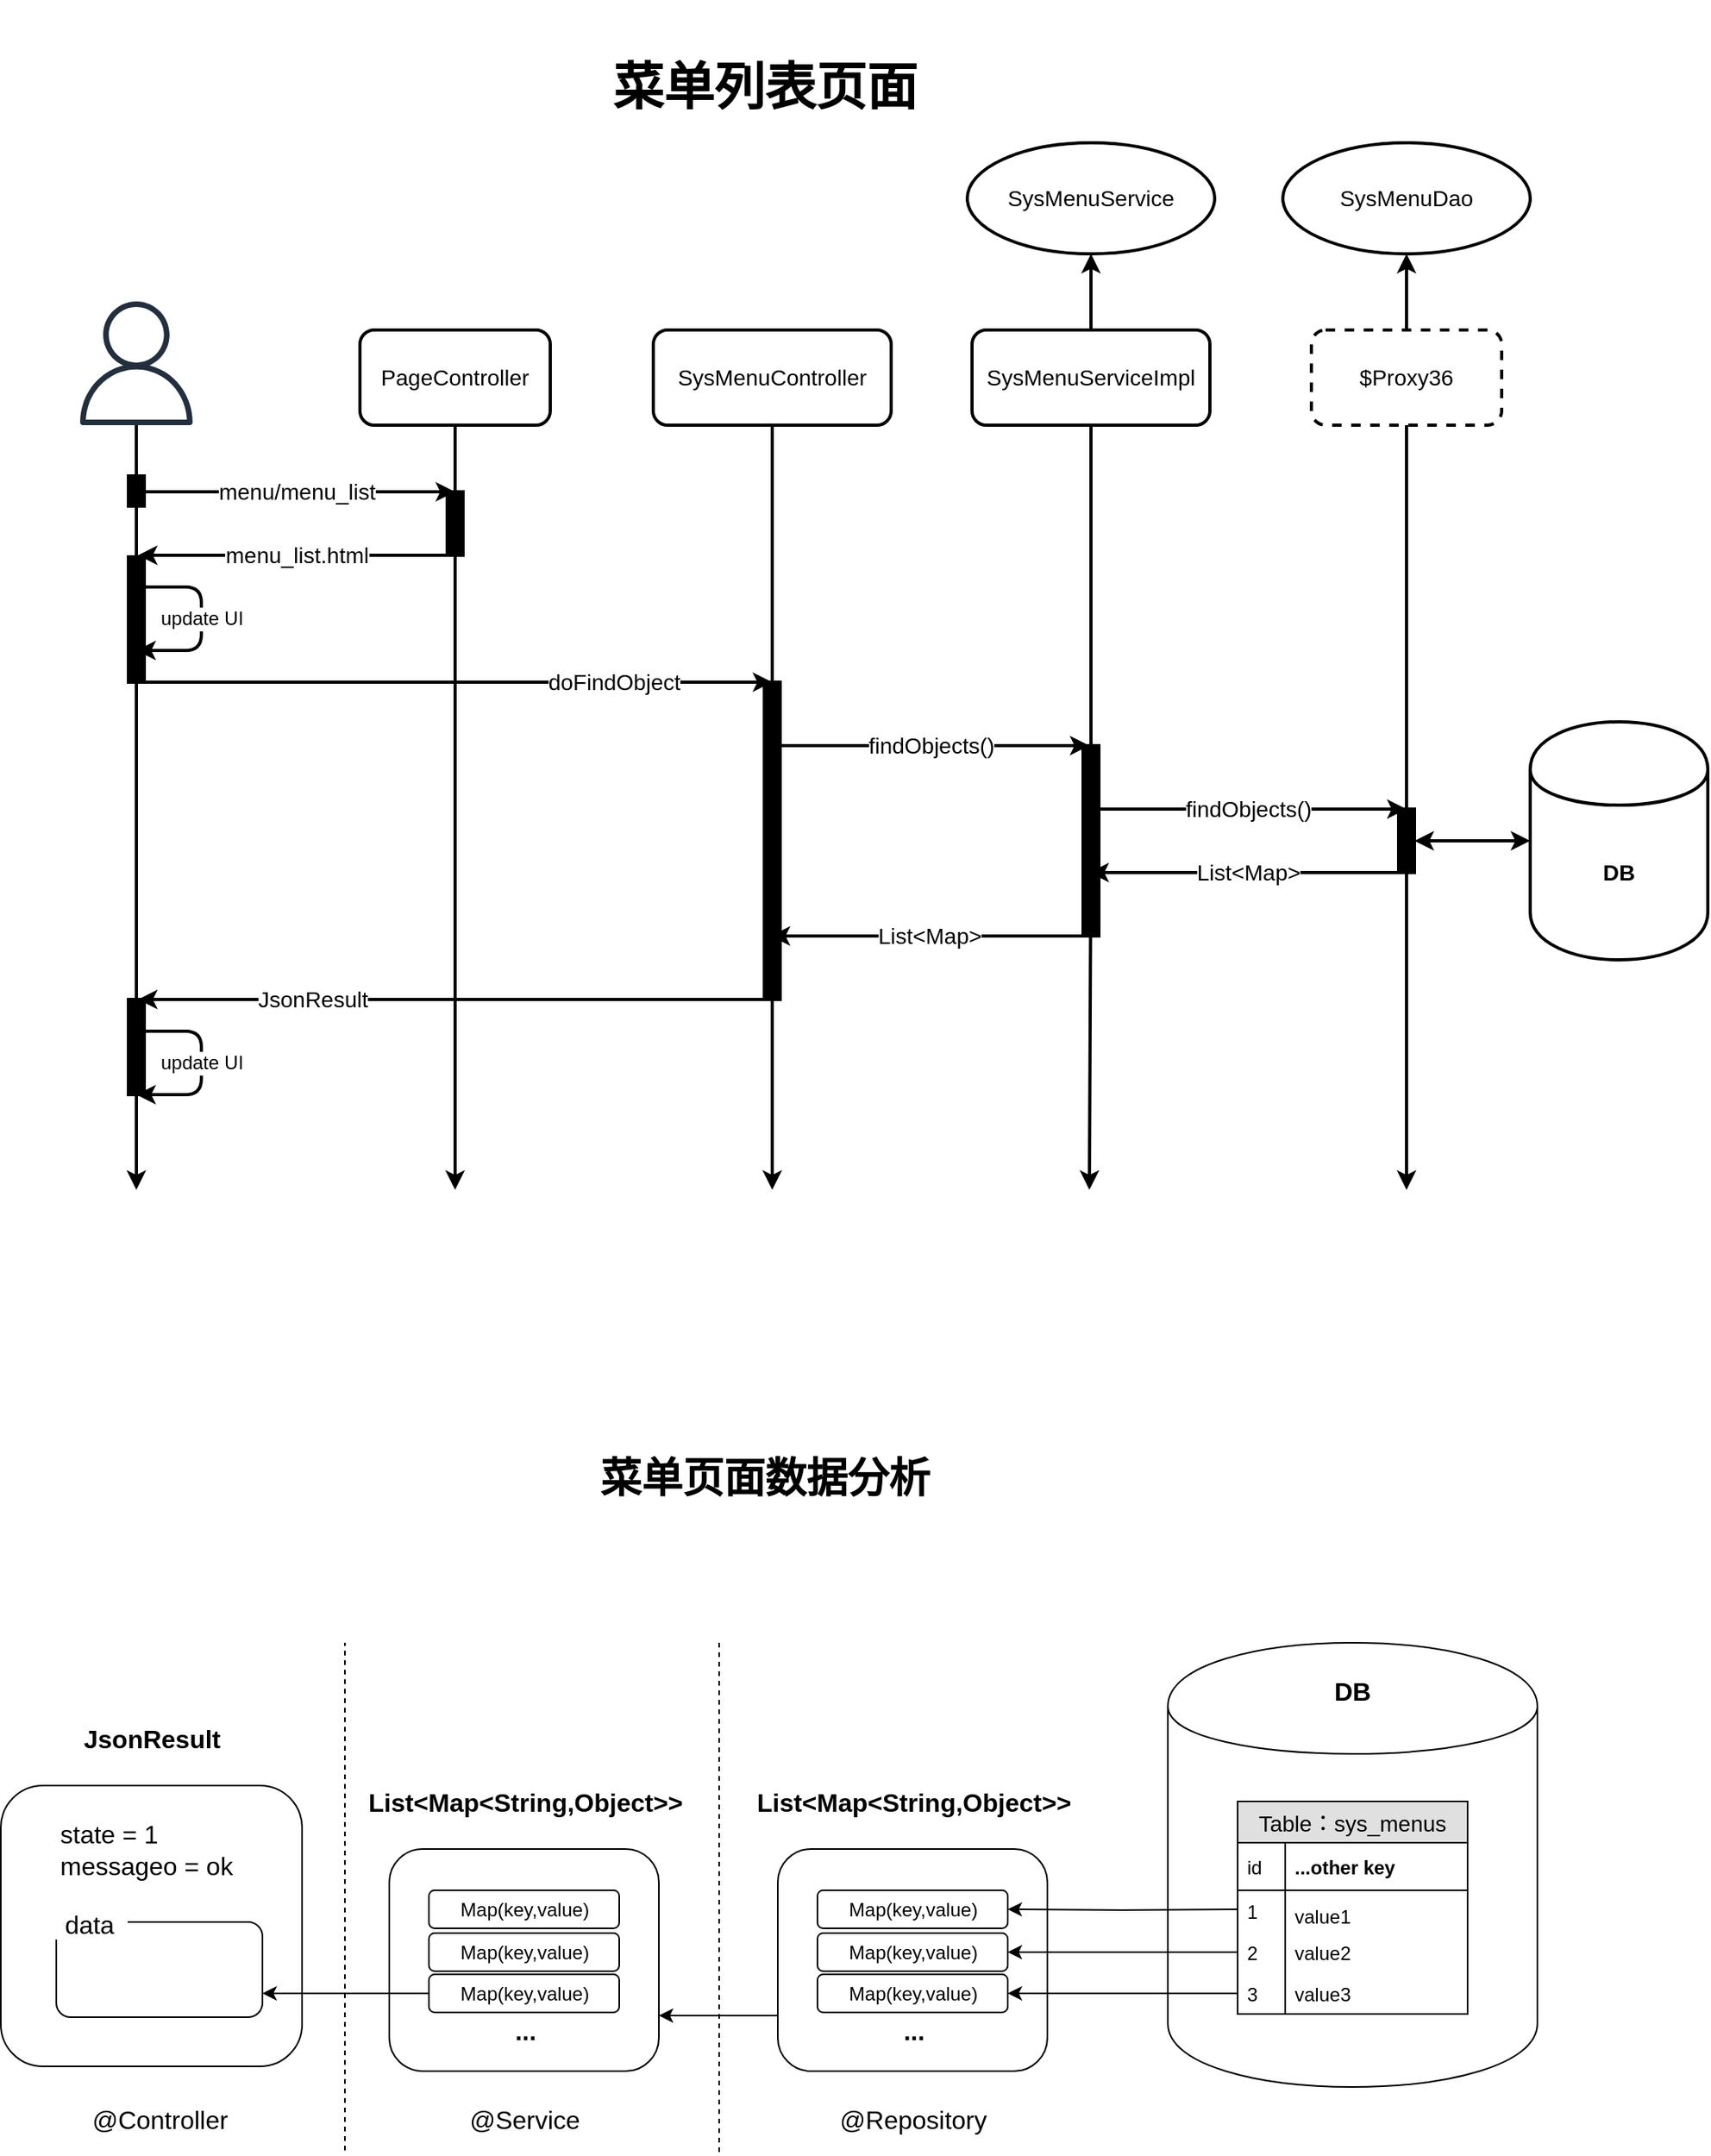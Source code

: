 <mxfile version="12.3.8" type="github" pages="3">
  <diagram id="9IbgbDr_LpOW7SJLi0mh" name="菜单列表展示页面">
    <mxGraphModel dx="1038" dy="592" grid="1" gridSize="10" guides="1" tooltips="1" connect="1" arrows="1" fold="1" page="1" pageScale="1" pageWidth="1600" pageHeight="900" math="0" shadow="0">
      <root>
        <mxCell id="9vq7s_pTVu-RZlB3cMjH-0"/>
        <mxCell id="9vq7s_pTVu-RZlB3cMjH-1" parent="9vq7s_pTVu-RZlB3cMjH-0"/>
        <mxCell id="QPCoUr0xgJGRs_4jgRT2-0" value="&lt;h2 style=&quot;margin-left: 28.35pt ; text-indent: -28.35pt ; line-height: 172% ; font-size: 32px&quot;&gt;&lt;span style=&quot;font-size: 32px&quot;&gt;菜单列表页面&lt;/span&gt;&lt;/h2&gt;" style="text;html=1;align=center;verticalAlign=middle;resizable=0;points=[];;autosize=1;fontFamily=Helvetica;fontSize=32;" parent="9vq7s_pTVu-RZlB3cMjH-1" vertex="1">
          <mxGeometry x="690" y="10" width="210" height="110" as="geometry"/>
        </mxCell>
        <mxCell id="QPCoUr0xgJGRs_4jgRT2-40" style="edgeStyle=orthogonalEdgeStyle;rounded=0;orthogonalLoop=1;jettySize=auto;html=1;startArrow=none;startFill=0;endArrow=classic;endFill=1;fontFamily=Helvetica;fontSize=32;strokeWidth=2;" parent="9vq7s_pTVu-RZlB3cMjH-1" source="wQesT0TykTv-_JlOC6mH-26" edge="1">
          <mxGeometry relative="1" as="geometry">
            <mxPoint x="399" y="760" as="targetPoint"/>
          </mxGeometry>
        </mxCell>
        <mxCell id="QPCoUr0xgJGRs_4jgRT2-39" value="" style="outlineConnect=0;fontColor=#232F3E;gradientColor=none;fillColor=#232F3E;strokeColor=none;dashed=0;verticalLabelPosition=bottom;verticalAlign=top;align=center;html=1;fontSize=12;fontStyle=0;aspect=fixed;pointerEvents=1;shape=mxgraph.aws4.user;comic=0;" parent="9vq7s_pTVu-RZlB3cMjH-1" vertex="1">
          <mxGeometry x="360" y="200" width="78" height="78" as="geometry"/>
        </mxCell>
        <mxCell id="QPCoUr0xgJGRs_4jgRT2-42" style="rounded=0;orthogonalLoop=1;jettySize=auto;html=1;startFill=0;endFill=1;strokeWidth=2;fontSize=14;" parent="9vq7s_pTVu-RZlB3cMjH-1" source="wQesT0TykTv-_JlOC6mH-12" edge="1">
          <mxGeometry relative="1" as="geometry">
            <mxPoint x="600" y="760" as="targetPoint"/>
            <Array as="points"/>
          </mxGeometry>
        </mxCell>
        <mxCell id="QPCoUr0xgJGRs_4jgRT2-41" value="PageController" style="rounded=1;whiteSpace=wrap;html=1;comic=0;fillColor=#FFFFFF;fontFamily=Helvetica;fontSize=14;align=center;strokeWidth=2;" parent="9vq7s_pTVu-RZlB3cMjH-1" vertex="1">
          <mxGeometry x="540" y="218" width="120" height="60" as="geometry"/>
        </mxCell>
        <mxCell id="QPCoUr0xgJGRs_4jgRT2-43" value="menu/menu_list" style="endArrow=classic;html=1;strokeWidth=2;fontSize=14;" parent="9vq7s_pTVu-RZlB3cMjH-1" edge="1">
          <mxGeometry width="50" height="50" relative="1" as="geometry">
            <mxPoint x="399" y="320" as="sourcePoint"/>
            <mxPoint x="600" y="320" as="targetPoint"/>
          </mxGeometry>
        </mxCell>
        <mxCell id="QPCoUr0xgJGRs_4jgRT2-44" value="menu_list.html" style="endArrow=classic;html=1;strokeWidth=2;fontSize=14;" parent="9vq7s_pTVu-RZlB3cMjH-1" edge="1">
          <mxGeometry width="50" height="50" relative="1" as="geometry">
            <mxPoint x="600" y="360" as="sourcePoint"/>
            <mxPoint x="400" y="360" as="targetPoint"/>
          </mxGeometry>
        </mxCell>
        <mxCell id="QPCoUr0xgJGRs_4jgRT2-45" value="update UI" style="endArrow=classic;html=1;strokeWidth=2;fontSize=12;edgeStyle=elbowEdgeStyle;" parent="9vq7s_pTVu-RZlB3cMjH-1" edge="1">
          <mxGeometry width="50" height="50" relative="1" as="geometry">
            <mxPoint x="399" y="380" as="sourcePoint"/>
            <mxPoint x="399" y="420" as="targetPoint"/>
            <Array as="points">
              <mxPoint x="440" y="400"/>
            </Array>
          </mxGeometry>
        </mxCell>
        <mxCell id="QPCoUr0xgJGRs_4jgRT2-46" value="doFindObject" style="endArrow=classic;html=1;strokeWidth=2;fontSize=14;" parent="9vq7s_pTVu-RZlB3cMjH-1" edge="1">
          <mxGeometry x="0.5" width="50" height="50" relative="1" as="geometry">
            <mxPoint x="400" y="440" as="sourcePoint"/>
            <mxPoint x="800" y="440" as="targetPoint"/>
            <mxPoint as="offset"/>
          </mxGeometry>
        </mxCell>
        <mxCell id="QPCoUr0xgJGRs_4jgRT2-47" style="rounded=0;orthogonalLoop=1;jettySize=auto;html=1;startFill=0;endFill=1;strokeWidth=2;fontSize=14;" parent="9vq7s_pTVu-RZlB3cMjH-1" source="wQesT0TykTv-_JlOC6mH-19" edge="1">
          <mxGeometry relative="1" as="geometry">
            <mxPoint x="800" y="760" as="targetPoint"/>
            <Array as="points"/>
          </mxGeometry>
        </mxCell>
        <mxCell id="QPCoUr0xgJGRs_4jgRT2-48" value="SysMenuController" style="rounded=1;whiteSpace=wrap;html=1;comic=0;fillColor=#FFFFFF;fontFamily=Helvetica;fontSize=14;align=center;strokeWidth=2;" parent="9vq7s_pTVu-RZlB3cMjH-1" vertex="1">
          <mxGeometry x="725" y="218" width="150" height="60" as="geometry"/>
        </mxCell>
        <mxCell id="QPCoUr0xgJGRs_4jgRT2-49" style="rounded=0;orthogonalLoop=1;jettySize=auto;html=1;startFill=0;endFill=1;strokeWidth=2;fontSize=14;" parent="9vq7s_pTVu-RZlB3cMjH-1" source="wQesT0TykTv-_JlOC6mH-21" edge="1">
          <mxGeometry relative="1" as="geometry">
            <mxPoint x="1000" y="760" as="targetPoint"/>
            <Array as="points"/>
          </mxGeometry>
        </mxCell>
        <mxCell id="QPCoUr0xgJGRs_4jgRT2-56" style="edgeStyle=elbowEdgeStyle;rounded=0;orthogonalLoop=1;jettySize=auto;html=1;entryX=0.5;entryY=1;entryDx=0;entryDy=0;startFill=0;endFill=1;strokeWidth=2;fontSize=14;" parent="9vq7s_pTVu-RZlB3cMjH-1" source="QPCoUr0xgJGRs_4jgRT2-50" target="QPCoUr0xgJGRs_4jgRT2-55" edge="1">
          <mxGeometry relative="1" as="geometry"/>
        </mxCell>
        <mxCell id="QPCoUr0xgJGRs_4jgRT2-50" value="SysMenuServiceImpl" style="rounded=1;whiteSpace=wrap;html=1;comic=0;fillColor=#FFFFFF;fontFamily=Helvetica;fontSize=14;align=center;strokeWidth=2;" parent="9vq7s_pTVu-RZlB3cMjH-1" vertex="1">
          <mxGeometry x="926" y="218" width="150" height="60" as="geometry"/>
        </mxCell>
        <mxCell id="QPCoUr0xgJGRs_4jgRT2-51" style="rounded=0;orthogonalLoop=1;jettySize=auto;html=1;startFill=0;endFill=1;strokeWidth=2;fontSize=14;" parent="9vq7s_pTVu-RZlB3cMjH-1" source="wQesT0TykTv-_JlOC6mH-23" edge="1">
          <mxGeometry relative="1" as="geometry">
            <mxPoint x="1200" y="760" as="targetPoint"/>
            <Array as="points"/>
          </mxGeometry>
        </mxCell>
        <mxCell id="wQesT0TykTv-_JlOC6mH-2" style="edgeStyle=elbowEdgeStyle;rounded=0;orthogonalLoop=1;jettySize=auto;html=1;entryX=0.5;entryY=1;entryDx=0;entryDy=0;startFill=0;endFill=1;strokeWidth=2;fontSize=14;" parent="9vq7s_pTVu-RZlB3cMjH-1" source="QPCoUr0xgJGRs_4jgRT2-52" target="wQesT0TykTv-_JlOC6mH-1" edge="1">
          <mxGeometry relative="1" as="geometry"/>
        </mxCell>
        <mxCell id="QPCoUr0xgJGRs_4jgRT2-52" value="$Proxy36" style="rounded=1;whiteSpace=wrap;html=1;comic=0;fillColor=#FFFFFF;fontFamily=Helvetica;fontSize=14;align=center;strokeWidth=2;dashed=1;" parent="9vq7s_pTVu-RZlB3cMjH-1" vertex="1">
          <mxGeometry x="1140" y="218" width="120" height="60" as="geometry"/>
        </mxCell>
        <mxCell id="QPCoUr0xgJGRs_4jgRT2-55" value="&lt;font style=&quot;font-size: 14px;&quot;&gt;SysMenuService&lt;/font&gt;" style="ellipse;whiteSpace=wrap;html=1;rounded=1;comic=0;strokeWidth=2;fillColor=#FFFFFF;fontSize=14;" parent="9vq7s_pTVu-RZlB3cMjH-1" vertex="1">
          <mxGeometry x="923" y="100" width="156" height="70" as="geometry"/>
        </mxCell>
        <mxCell id="wQesT0TykTv-_JlOC6mH-1" value="&lt;font style=&quot;font-size: 14px&quot;&gt;SysMenuDao&lt;/font&gt;" style="ellipse;whiteSpace=wrap;html=1;rounded=1;comic=0;strokeWidth=2;fillColor=#FFFFFF;fontSize=14;" parent="9vq7s_pTVu-RZlB3cMjH-1" vertex="1">
          <mxGeometry x="1122" y="100" width="156" height="70" as="geometry"/>
        </mxCell>
        <mxCell id="wQesT0TykTv-_JlOC6mH-3" value="findObjects()" style="endArrow=classic;html=1;strokeWidth=2;fontSize=14;" parent="9vq7s_pTVu-RZlB3cMjH-1" edge="1">
          <mxGeometry width="50" height="50" relative="1" as="geometry">
            <mxPoint x="800" y="480" as="sourcePoint"/>
            <mxPoint x="1000" y="480" as="targetPoint"/>
          </mxGeometry>
        </mxCell>
        <mxCell id="wQesT0TykTv-_JlOC6mH-4" value="findObjects()" style="endArrow=classic;html=1;strokeWidth=2;fontSize=14;" parent="9vq7s_pTVu-RZlB3cMjH-1" edge="1">
          <mxGeometry width="50" height="50" relative="1" as="geometry">
            <mxPoint x="1000" y="520" as="sourcePoint"/>
            <mxPoint x="1200" y="520" as="targetPoint"/>
          </mxGeometry>
        </mxCell>
        <mxCell id="wQesT0TykTv-_JlOC6mH-5" value="List&amp;lt;Map&amp;gt;" style="endArrow=classic;html=1;strokeWidth=2;fontSize=14;" parent="9vq7s_pTVu-RZlB3cMjH-1" edge="1">
          <mxGeometry width="50" height="50" relative="1" as="geometry">
            <mxPoint x="1200" y="560" as="sourcePoint"/>
            <mxPoint x="1000" y="560" as="targetPoint"/>
          </mxGeometry>
        </mxCell>
        <mxCell id="wQesT0TykTv-_JlOC6mH-6" value="List&amp;lt;Map&amp;gt;" style="endArrow=classic;html=1;strokeWidth=2;fontSize=14;" parent="9vq7s_pTVu-RZlB3cMjH-1" edge="1">
          <mxGeometry width="50" height="50" relative="1" as="geometry">
            <mxPoint x="999" y="600" as="sourcePoint"/>
            <mxPoint x="799" y="600" as="targetPoint"/>
          </mxGeometry>
        </mxCell>
        <mxCell id="wQesT0TykTv-_JlOC6mH-7" value="JsonResult" style="endArrow=classic;html=1;strokeWidth=2;fontSize=14;" parent="9vq7s_pTVu-RZlB3cMjH-1" edge="1">
          <mxGeometry x="0.45" width="50" height="50" relative="1" as="geometry">
            <mxPoint x="800" y="640" as="sourcePoint"/>
            <mxPoint x="400" y="640" as="targetPoint"/>
            <mxPoint as="offset"/>
          </mxGeometry>
        </mxCell>
        <mxCell id="wQesT0TykTv-_JlOC6mH-8" value="update UI" style="endArrow=classic;html=1;strokeWidth=2;fontSize=12;edgeStyle=elbowEdgeStyle;" parent="9vq7s_pTVu-RZlB3cMjH-1" edge="1">
          <mxGeometry width="50" height="50" relative="1" as="geometry">
            <mxPoint x="399" y="660" as="sourcePoint"/>
            <mxPoint x="399" y="700" as="targetPoint"/>
            <Array as="points">
              <mxPoint x="440" y="680"/>
            </Array>
          </mxGeometry>
        </mxCell>
        <mxCell id="wQesT0TykTv-_JlOC6mH-9" value="" style="rounded=0;whiteSpace=wrap;html=1;comic=0;strokeWidth=2;fillColor=#000000;fontSize=14;" parent="9vq7s_pTVu-RZlB3cMjH-1" vertex="1">
          <mxGeometry x="394" y="310" width="10" height="19" as="geometry"/>
        </mxCell>
        <mxCell id="wQesT0TykTv-_JlOC6mH-10" style="edgeStyle=orthogonalEdgeStyle;rounded=0;orthogonalLoop=1;jettySize=auto;html=1;startArrow=none;startFill=0;endArrow=none;endFill=0;fontFamily=Helvetica;fontSize=32;strokeWidth=2;" parent="9vq7s_pTVu-RZlB3cMjH-1" source="QPCoUr0xgJGRs_4jgRT2-39" target="wQesT0TykTv-_JlOC6mH-9" edge="1">
          <mxGeometry relative="1" as="geometry">
            <mxPoint x="399" y="760" as="targetPoint"/>
            <mxPoint x="399" y="277.935" as="sourcePoint"/>
          </mxGeometry>
        </mxCell>
        <mxCell id="wQesT0TykTv-_JlOC6mH-12" value="" style="rounded=0;whiteSpace=wrap;html=1;comic=0;strokeWidth=2;fillColor=#000000;fontSize=14;" parent="9vq7s_pTVu-RZlB3cMjH-1" vertex="1">
          <mxGeometry x="595" y="320" width="10" height="40" as="geometry"/>
        </mxCell>
        <mxCell id="wQesT0TykTv-_JlOC6mH-13" style="rounded=0;orthogonalLoop=1;jettySize=auto;html=1;startFill=0;endFill=0;strokeWidth=2;fontSize=14;endArrow=none;" parent="9vq7s_pTVu-RZlB3cMjH-1" source="QPCoUr0xgJGRs_4jgRT2-41" target="wQesT0TykTv-_JlOC6mH-12" edge="1">
          <mxGeometry relative="1" as="geometry">
            <mxPoint x="600" y="760" as="targetPoint"/>
            <mxPoint x="600" y="278" as="sourcePoint"/>
            <Array as="points"/>
          </mxGeometry>
        </mxCell>
        <mxCell id="wQesT0TykTv-_JlOC6mH-14" value="" style="rounded=0;whiteSpace=wrap;html=1;comic=0;strokeWidth=2;fillColor=#000000;fontSize=14;" parent="9vq7s_pTVu-RZlB3cMjH-1" vertex="1">
          <mxGeometry x="394" y="361" width="10" height="79" as="geometry"/>
        </mxCell>
        <mxCell id="wQesT0TykTv-_JlOC6mH-18" style="edgeStyle=orthogonalEdgeStyle;rounded=0;orthogonalLoop=1;jettySize=auto;html=1;startArrow=none;startFill=0;endArrow=none;endFill=0;fontFamily=Helvetica;fontSize=32;strokeWidth=2;" parent="9vq7s_pTVu-RZlB3cMjH-1" source="wQesT0TykTv-_JlOC6mH-9" target="wQesT0TykTv-_JlOC6mH-14" edge="1">
          <mxGeometry relative="1" as="geometry">
            <mxPoint x="399" y="760" as="targetPoint"/>
            <mxPoint x="399" y="329" as="sourcePoint"/>
          </mxGeometry>
        </mxCell>
        <mxCell id="wQesT0TykTv-_JlOC6mH-19" value="" style="rounded=0;whiteSpace=wrap;html=1;comic=0;strokeWidth=2;fillColor=#000000;fontSize=14;" parent="9vq7s_pTVu-RZlB3cMjH-1" vertex="1">
          <mxGeometry x="795" y="440" width="10" height="200" as="geometry"/>
        </mxCell>
        <mxCell id="wQesT0TykTv-_JlOC6mH-20" style="rounded=0;orthogonalLoop=1;jettySize=auto;html=1;startFill=0;endFill=0;strokeWidth=2;fontSize=14;endArrow=none;" parent="9vq7s_pTVu-RZlB3cMjH-1" source="QPCoUr0xgJGRs_4jgRT2-48" target="wQesT0TykTv-_JlOC6mH-19" edge="1">
          <mxGeometry relative="1" as="geometry">
            <mxPoint x="800" y="760" as="targetPoint"/>
            <Array as="points"/>
            <mxPoint x="800" y="278.0" as="sourcePoint"/>
          </mxGeometry>
        </mxCell>
        <mxCell id="wQesT0TykTv-_JlOC6mH-21" value="" style="rounded=0;whiteSpace=wrap;html=1;comic=0;strokeWidth=2;fillColor=#000000;fontSize=14;" parent="9vq7s_pTVu-RZlB3cMjH-1" vertex="1">
          <mxGeometry x="996" y="480" width="10" height="120" as="geometry"/>
        </mxCell>
        <mxCell id="wQesT0TykTv-_JlOC6mH-22" style="rounded=0;orthogonalLoop=1;jettySize=auto;html=1;startFill=0;endFill=0;strokeWidth=2;fontSize=14;endArrow=none;" parent="9vq7s_pTVu-RZlB3cMjH-1" source="QPCoUr0xgJGRs_4jgRT2-50" target="wQesT0TykTv-_JlOC6mH-21" edge="1">
          <mxGeometry relative="1" as="geometry">
            <mxPoint x="1000" y="760" as="targetPoint"/>
            <Array as="points"/>
            <mxPoint x="1000.941" y="278.0" as="sourcePoint"/>
          </mxGeometry>
        </mxCell>
        <mxCell id="wQesT0TykTv-_JlOC6mH-23" value="" style="rounded=0;whiteSpace=wrap;html=1;comic=0;strokeWidth=2;fillColor=#000000;fontSize=14;" parent="9vq7s_pTVu-RZlB3cMjH-1" vertex="1">
          <mxGeometry x="1195" y="520" width="10" height="40" as="geometry"/>
        </mxCell>
        <mxCell id="wQesT0TykTv-_JlOC6mH-24" style="rounded=0;orthogonalLoop=1;jettySize=auto;html=1;startFill=0;endFill=0;strokeWidth=2;fontSize=14;endArrow=none;" parent="9vq7s_pTVu-RZlB3cMjH-1" source="QPCoUr0xgJGRs_4jgRT2-52" target="wQesT0TykTv-_JlOC6mH-23" edge="1">
          <mxGeometry relative="1" as="geometry">
            <mxPoint x="1200" y="760" as="targetPoint"/>
            <Array as="points"/>
            <mxPoint x="1200" y="278.0" as="sourcePoint"/>
          </mxGeometry>
        </mxCell>
        <mxCell id="wQesT0TykTv-_JlOC6mH-26" value="" style="rounded=0;whiteSpace=wrap;html=1;comic=0;strokeWidth=2;fillColor=#000000;fontSize=14;" parent="9vq7s_pTVu-RZlB3cMjH-1" vertex="1">
          <mxGeometry x="394" y="640" width="10" height="60" as="geometry"/>
        </mxCell>
        <mxCell id="wQesT0TykTv-_JlOC6mH-27" style="edgeStyle=orthogonalEdgeStyle;rounded=0;orthogonalLoop=1;jettySize=auto;html=1;startArrow=none;startFill=0;endArrow=none;endFill=0;fontFamily=Helvetica;fontSize=32;strokeWidth=2;" parent="9vq7s_pTVu-RZlB3cMjH-1" source="wQesT0TykTv-_JlOC6mH-14" target="wQesT0TykTv-_JlOC6mH-26" edge="1">
          <mxGeometry relative="1" as="geometry">
            <mxPoint x="399" y="760" as="targetPoint"/>
            <mxPoint x="399.059" y="440" as="sourcePoint"/>
          </mxGeometry>
        </mxCell>
        <mxCell id="wQesT0TykTv-_JlOC6mH-29" style="edgeStyle=none;orthogonalLoop=1;jettySize=auto;html=1;entryX=1;entryY=0.5;entryDx=0;entryDy=0;endArrow=classic;endFill=1;strokeWidth=2;fontSize=14;startArrow=classic;startFill=1;" parent="9vq7s_pTVu-RZlB3cMjH-1" source="wQesT0TykTv-_JlOC6mH-28" target="wQesT0TykTv-_JlOC6mH-23" edge="1">
          <mxGeometry relative="1" as="geometry"/>
        </mxCell>
        <mxCell id="wQesT0TykTv-_JlOC6mH-28" value="DB" style="shape=cylinder;whiteSpace=wrap;html=1;boundedLbl=1;backgroundOutline=1;rounded=1;comic=0;strokeWidth=2;fillColor=#ffffff;fontSize=14;fontStyle=1" parent="9vq7s_pTVu-RZlB3cMjH-1" vertex="1">
          <mxGeometry x="1278" y="465" width="112" height="150" as="geometry"/>
        </mxCell>
        <mxCell id="Jka3uyS6MUH5zlc2TXR2-0" value="&lt;h2 style=&quot;margin-left: 28.35pt; text-indent: -28.35pt; line-height: 172%; font-size: 26px;&quot;&gt;&lt;span style=&quot;font-size: 26px;&quot;&gt;菜单页面数据分析&lt;/span&gt;&lt;/h2&gt;" style="text;html=1;align=center;verticalAlign=middle;resizable=0;points=[];;autosize=1;fontFamily=Helvetica;fontSize=26;" parent="9vq7s_pTVu-RZlB3cMjH-1" vertex="1">
          <mxGeometry x="685" y="897" width="220" height="90" as="geometry"/>
        </mxCell>
        <mxCell id="Jka3uyS6MUH5zlc2TXR2-1" value="" style="shape=cylinder;whiteSpace=wrap;html=1;boundedLbl=1;backgroundOutline=1;fontFamily=Helvetica;" parent="9vq7s_pTVu-RZlB3cMjH-1" vertex="1">
          <mxGeometry x="1049.5" y="1045.5" width="233" height="280" as="geometry"/>
        </mxCell>
        <mxCell id="Jka3uyS6MUH5zlc2TXR2-2" value="Table：sys_menus" style="swimlane;fontStyle=0;childLayout=stackLayout;horizontal=1;startSize=26;fillColor=#e0e0e0;horizontalStack=0;resizeParent=1;resizeParentMax=0;resizeLast=0;collapsible=1;marginBottom=0;swimlaneFillColor=#ffffff;align=center;fontSize=14;" parent="9vq7s_pTVu-RZlB3cMjH-1" vertex="1">
          <mxGeometry x="1093.5" y="1145.5" width="145" height="134" as="geometry">
            <mxRectangle x="700" y="220" width="150" height="26" as="alternateBounds"/>
          </mxGeometry>
        </mxCell>
        <mxCell id="Jka3uyS6MUH5zlc2TXR2-3" value="...other key" style="shape=partialRectangle;top=0;left=0;right=0;bottom=1;align=left;verticalAlign=middle;fillColor=none;spacingLeft=34;spacingRight=4;overflow=hidden;rotatable=0;points=[[0,0.5],[1,0.5]];portConstraint=eastwest;dropTarget=0;fontStyle=1;fontSize=12;" parent="Jka3uyS6MUH5zlc2TXR2-2" vertex="1">
          <mxGeometry y="26" width="145" height="30" as="geometry"/>
        </mxCell>
        <mxCell id="Jka3uyS6MUH5zlc2TXR2-4" value="id" style="shape=partialRectangle;top=0;left=0;bottom=0;fillColor=none;align=left;verticalAlign=middle;spacingLeft=4;spacingRight=4;overflow=hidden;rotatable=0;points=[];portConstraint=eastwest;part=1;fontSize=12;" parent="Jka3uyS6MUH5zlc2TXR2-3" vertex="1" connectable="0">
          <mxGeometry width="30" height="30" as="geometry"/>
        </mxCell>
        <mxCell id="Jka3uyS6MUH5zlc2TXR2-5" value="value1" style="shape=partialRectangle;top=0;left=0;right=0;bottom=0;align=left;verticalAlign=bottom;fillColor=none;spacingLeft=34;spacingRight=4;overflow=hidden;rotatable=0;points=[[0,0.5],[1,0.5]];portConstraint=eastwest;dropTarget=0;fontSize=12;" parent="Jka3uyS6MUH5zlc2TXR2-2" vertex="1">
          <mxGeometry y="56" width="145" height="26" as="geometry"/>
        </mxCell>
        <mxCell id="Jka3uyS6MUH5zlc2TXR2-6" value="1" style="shape=partialRectangle;top=0;left=0;bottom=0;fillColor=none;align=left;verticalAlign=top;spacingLeft=4;spacingRight=4;overflow=hidden;rotatable=0;points=[];portConstraint=eastwest;part=1;fontSize=12;" parent="Jka3uyS6MUH5zlc2TXR2-5" vertex="1" connectable="0">
          <mxGeometry width="30" height="26" as="geometry"/>
        </mxCell>
        <mxCell id="Jka3uyS6MUH5zlc2TXR2-7" value="value2" style="shape=partialRectangle;top=0;left=0;right=0;bottom=0;align=left;verticalAlign=top;fillColor=none;spacingLeft=34;spacingRight=4;overflow=hidden;rotatable=0;points=[[0,0.5],[1,0.5]];portConstraint=eastwest;dropTarget=0;fontSize=12;" parent="Jka3uyS6MUH5zlc2TXR2-2" vertex="1">
          <mxGeometry y="82" width="145" height="26" as="geometry"/>
        </mxCell>
        <mxCell id="Jka3uyS6MUH5zlc2TXR2-8" value="2" style="shape=partialRectangle;top=0;left=0;bottom=0;fillColor=none;align=left;verticalAlign=top;spacingLeft=4;spacingRight=4;overflow=hidden;rotatable=0;points=[];portConstraint=eastwest;part=1;fontSize=12;" parent="Jka3uyS6MUH5zlc2TXR2-7" vertex="1" connectable="0">
          <mxGeometry width="30" height="26" as="geometry"/>
        </mxCell>
        <mxCell id="Jka3uyS6MUH5zlc2TXR2-9" value="value3" style="shape=partialRectangle;top=0;left=0;right=0;bottom=0;align=left;verticalAlign=top;fillColor=none;spacingLeft=34;spacingRight=4;overflow=hidden;rotatable=0;points=[[0,0.5],[1,0.5]];portConstraint=eastwest;dropTarget=0;fontSize=12;" parent="Jka3uyS6MUH5zlc2TXR2-2" vertex="1">
          <mxGeometry y="108" width="145" height="26" as="geometry"/>
        </mxCell>
        <mxCell id="Jka3uyS6MUH5zlc2TXR2-10" value="3" style="shape=partialRectangle;top=0;left=0;bottom=0;fillColor=none;align=left;verticalAlign=top;spacingLeft=4;spacingRight=4;overflow=hidden;rotatable=0;points=[];portConstraint=eastwest;part=1;fontSize=12;" parent="Jka3uyS6MUH5zlc2TXR2-9" vertex="1" connectable="0">
          <mxGeometry width="30" height="26" as="geometry"/>
        </mxCell>
        <mxCell id="Jka3uyS6MUH5zlc2TXR2-11" style="edgeStyle=orthogonalEdgeStyle;rounded=0;orthogonalLoop=1;jettySize=auto;html=1;exitX=0;exitY=0.75;exitDx=0;exitDy=0;entryX=1;entryY=0.75;entryDx=0;entryDy=0;startArrow=none;startFill=0;endArrow=classic;endFill=1;fontFamily=Helvetica;fontSize=16;" parent="9vq7s_pTVu-RZlB3cMjH-1" source="Jka3uyS6MUH5zlc2TXR2-12" target="Jka3uyS6MUH5zlc2TXR2-21" edge="1">
          <mxGeometry relative="1" as="geometry"/>
        </mxCell>
        <mxCell id="Jka3uyS6MUH5zlc2TXR2-12" value="" style="rounded=1;whiteSpace=wrap;html=1;fontFamily=Helvetica;comic=0;" parent="9vq7s_pTVu-RZlB3cMjH-1" vertex="1">
          <mxGeometry x="803.5" y="1175.5" width="170" height="140" as="geometry"/>
        </mxCell>
        <mxCell id="Jka3uyS6MUH5zlc2TXR2-13" value="Map(key,value)" style="rounded=1;whiteSpace=wrap;html=1;fontFamily=Helvetica;" parent="9vq7s_pTVu-RZlB3cMjH-1" vertex="1">
          <mxGeometry x="828.5" y="1254.5" width="120" height="24" as="geometry"/>
        </mxCell>
        <mxCell id="Jka3uyS6MUH5zlc2TXR2-14" style="edgeStyle=orthogonalEdgeStyle;rounded=0;orthogonalLoop=1;jettySize=auto;html=1;entryX=1;entryY=0.5;entryDx=0;entryDy=0;fontFamily=Helvetica;" parent="9vq7s_pTVu-RZlB3cMjH-1" source="Jka3uyS6MUH5zlc2TXR2-9" target="Jka3uyS6MUH5zlc2TXR2-13" edge="1">
          <mxGeometry relative="1" as="geometry"/>
        </mxCell>
        <mxCell id="Jka3uyS6MUH5zlc2TXR2-15" style="edgeStyle=orthogonalEdgeStyle;rounded=0;orthogonalLoop=1;jettySize=auto;html=1;fontFamily=Helvetica;startArrow=classic;startFill=1;endArrow=none;endFill=0;" parent="9vq7s_pTVu-RZlB3cMjH-1" source="Jka3uyS6MUH5zlc2TXR2-16" target="Jka3uyS6MUH5zlc2TXR2-7" edge="1">
          <mxGeometry relative="1" as="geometry"/>
        </mxCell>
        <mxCell id="Jka3uyS6MUH5zlc2TXR2-16" value="Map(key,value)" style="rounded=1;whiteSpace=wrap;html=1;fontFamily=Helvetica;" parent="9vq7s_pTVu-RZlB3cMjH-1" vertex="1">
          <mxGeometry x="828.5" y="1228.5" width="120" height="24" as="geometry"/>
        </mxCell>
        <mxCell id="Jka3uyS6MUH5zlc2TXR2-17" value="Map(key,value)" style="rounded=1;whiteSpace=wrap;html=1;fontFamily=Helvetica;" parent="9vq7s_pTVu-RZlB3cMjH-1" vertex="1">
          <mxGeometry x="828.5" y="1201.5" width="120" height="24" as="geometry"/>
        </mxCell>
        <mxCell id="Jka3uyS6MUH5zlc2TXR2-18" style="edgeStyle=orthogonalEdgeStyle;rounded=0;orthogonalLoop=1;jettySize=auto;html=1;entryX=1;entryY=0.5;entryDx=0;entryDy=0;fontFamily=Helvetica;" parent="9vq7s_pTVu-RZlB3cMjH-1" target="Jka3uyS6MUH5zlc2TXR2-17" edge="1">
          <mxGeometry relative="1" as="geometry">
            <mxPoint x="1093.5" y="1213.5" as="sourcePoint"/>
          </mxGeometry>
        </mxCell>
        <mxCell id="Jka3uyS6MUH5zlc2TXR2-19" value="..." style="text;html=1;align=center;verticalAlign=middle;resizable=0;points=[];;autosize=1;fontFamily=Helvetica;fontSize=16;fontStyle=1" parent="9vq7s_pTVu-RZlB3cMjH-1" vertex="1">
          <mxGeometry x="873.5" y="1279.5" width="30" height="20" as="geometry"/>
        </mxCell>
        <mxCell id="Jka3uyS6MUH5zlc2TXR2-20" value="List&amp;lt;Map&amp;lt;String,Object&amp;gt;&amp;gt;" style="text;html=1;align=center;verticalAlign=middle;resizable=0;points=[];;autosize=1;fontSize=16;fontFamily=Helvetica;fontStyle=1" parent="9vq7s_pTVu-RZlB3cMjH-1" vertex="1">
          <mxGeometry x="783.5" y="1135.5" width="210" height="20" as="geometry"/>
        </mxCell>
        <mxCell id="Jka3uyS6MUH5zlc2TXR2-21" value="" style="rounded=1;whiteSpace=wrap;html=1;fontFamily=Helvetica;" parent="9vq7s_pTVu-RZlB3cMjH-1" vertex="1">
          <mxGeometry x="558.5" y="1175.5" width="170" height="140" as="geometry"/>
        </mxCell>
        <mxCell id="Jka3uyS6MUH5zlc2TXR2-22" value="Map(key,value)" style="rounded=1;whiteSpace=wrap;html=1;fontFamily=Helvetica;" parent="9vq7s_pTVu-RZlB3cMjH-1" vertex="1">
          <mxGeometry x="583.5" y="1254.5" width="120" height="24" as="geometry"/>
        </mxCell>
        <mxCell id="Jka3uyS6MUH5zlc2TXR2-23" value="Map(key,value)" style="rounded=1;whiteSpace=wrap;html=1;fontFamily=Helvetica;" parent="9vq7s_pTVu-RZlB3cMjH-1" vertex="1">
          <mxGeometry x="583.5" y="1228.5" width="120" height="24" as="geometry"/>
        </mxCell>
        <mxCell id="Jka3uyS6MUH5zlc2TXR2-24" value="Map(key,value)" style="rounded=1;whiteSpace=wrap;html=1;fontFamily=Helvetica;" parent="9vq7s_pTVu-RZlB3cMjH-1" vertex="1">
          <mxGeometry x="583.5" y="1201.5" width="120" height="24" as="geometry"/>
        </mxCell>
        <mxCell id="Jka3uyS6MUH5zlc2TXR2-25" value="..." style="text;html=1;align=center;verticalAlign=middle;resizable=0;points=[];;autosize=1;fontFamily=Helvetica;fontSize=16;fontStyle=1" parent="9vq7s_pTVu-RZlB3cMjH-1" vertex="1">
          <mxGeometry x="628.5" y="1279.5" width="30" height="20" as="geometry"/>
        </mxCell>
        <mxCell id="Jka3uyS6MUH5zlc2TXR2-26" value="List&amp;lt;Map&amp;lt;String,Object&amp;gt;&amp;gt;" style="text;html=1;align=center;verticalAlign=middle;resizable=0;points=[];;autosize=1;fontSize=16;fontFamily=Helvetica;fontStyle=1" parent="9vq7s_pTVu-RZlB3cMjH-1" vertex="1">
          <mxGeometry x="538.5" y="1135.5" width="210" height="20" as="geometry"/>
        </mxCell>
        <mxCell id="Jka3uyS6MUH5zlc2TXR2-27" value="" style="rounded=1;whiteSpace=wrap;html=1;fontFamily=Helvetica;fontSize=16;" parent="9vq7s_pTVu-RZlB3cMjH-1" vertex="1">
          <mxGeometry x="313.5" y="1135.5" width="190" height="177" as="geometry"/>
        </mxCell>
        <mxCell id="Jka3uyS6MUH5zlc2TXR2-28" value="state = 1&lt;br&gt;messageo = ok" style="text;html=1;strokeColor=none;fillColor=none;align=left;verticalAlign=middle;whiteSpace=wrap;rounded=0;fontFamily=Helvetica;fontSize=16;" parent="9vq7s_pTVu-RZlB3cMjH-1" vertex="1">
          <mxGeometry x="348.5" y="1165.5" width="175" height="20" as="geometry"/>
        </mxCell>
        <mxCell id="Jka3uyS6MUH5zlc2TXR2-29" value="" style="rounded=1;whiteSpace=wrap;html=1;fontFamily=Helvetica;fontSize=16;align=left;" parent="9vq7s_pTVu-RZlB3cMjH-1" vertex="1">
          <mxGeometry x="348.5" y="1221.5" width="130" height="60" as="geometry"/>
        </mxCell>
        <mxCell id="Jka3uyS6MUH5zlc2TXR2-30" value="data" style="text;html=1;align=center;verticalAlign=middle;resizable=0;points=[];;autosize=1;fontSize=16;fontFamily=Helvetica;fillColor=#FFFFFF;" parent="9vq7s_pTVu-RZlB3cMjH-1" vertex="1">
          <mxGeometry x="343.5" y="1212.5" width="50" height="20" as="geometry"/>
        </mxCell>
        <mxCell id="Jka3uyS6MUH5zlc2TXR2-31" value="" style="endArrow=classic;html=1;fontFamily=Helvetica;fontSize=16;exitX=0;exitY=0.5;exitDx=0;exitDy=0;entryX=1;entryY=0.75;entryDx=0;entryDy=0;" parent="9vq7s_pTVu-RZlB3cMjH-1" source="Jka3uyS6MUH5zlc2TXR2-22" target="Jka3uyS6MUH5zlc2TXR2-29" edge="1">
          <mxGeometry width="50" height="50" relative="1" as="geometry">
            <mxPoint x="313.5" y="1395.5" as="sourcePoint"/>
            <mxPoint x="363.5" y="1345.5" as="targetPoint"/>
          </mxGeometry>
        </mxCell>
        <mxCell id="Jka3uyS6MUH5zlc2TXR2-32" value="JsonResult" style="text;html=1;strokeColor=none;fillColor=none;align=center;verticalAlign=middle;whiteSpace=wrap;rounded=0;fontFamily=Helvetica;fontSize=16;fontStyle=1" parent="9vq7s_pTVu-RZlB3cMjH-1" vertex="1">
          <mxGeometry x="388.5" y="1095.5" width="40" height="20" as="geometry"/>
        </mxCell>
        <mxCell id="Jka3uyS6MUH5zlc2TXR2-33" value="DB" style="text;html=1;strokeColor=none;fillColor=none;align=center;verticalAlign=middle;whiteSpace=wrap;rounded=0;fontFamily=Helvetica;fontSize=16;fontStyle=1" parent="9vq7s_pTVu-RZlB3cMjH-1" vertex="1">
          <mxGeometry x="1146" y="1065.5" width="40" height="20" as="geometry"/>
        </mxCell>
        <mxCell id="Jka3uyS6MUH5zlc2TXR2-34" value="" style="endArrow=none;dashed=1;html=1;fontFamily=Helvetica;fontSize=16;" parent="9vq7s_pTVu-RZlB3cMjH-1" edge="1">
          <mxGeometry width="50" height="50" relative="1" as="geometry">
            <mxPoint x="530.5" y="1365.5" as="sourcePoint"/>
            <mxPoint x="530.5" y="1045.5" as="targetPoint"/>
          </mxGeometry>
        </mxCell>
        <mxCell id="Jka3uyS6MUH5zlc2TXR2-35" value="" style="endArrow=none;dashed=1;html=1;fontFamily=Helvetica;fontSize=16;" parent="9vq7s_pTVu-RZlB3cMjH-1" edge="1">
          <mxGeometry width="50" height="50" relative="1" as="geometry">
            <mxPoint x="766.5" y="1366.5" as="sourcePoint"/>
            <mxPoint x="766.5" y="1045.5" as="targetPoint"/>
          </mxGeometry>
        </mxCell>
        <mxCell id="Jka3uyS6MUH5zlc2TXR2-36" value="@Repository" style="text;html=1;strokeColor=none;fillColor=none;align=center;verticalAlign=middle;whiteSpace=wrap;rounded=0;fontFamily=Helvetica;fontSize=16;" parent="9vq7s_pTVu-RZlB3cMjH-1" vertex="1">
          <mxGeometry x="868.5" y="1335.5" width="40" height="20" as="geometry"/>
        </mxCell>
        <mxCell id="Jka3uyS6MUH5zlc2TXR2-37" value="@Service" style="text;html=1;strokeColor=none;fillColor=none;align=center;verticalAlign=middle;whiteSpace=wrap;rounded=0;fontFamily=Helvetica;fontSize=16;" parent="9vq7s_pTVu-RZlB3cMjH-1" vertex="1">
          <mxGeometry x="623.5" y="1335.5" width="40" height="20" as="geometry"/>
        </mxCell>
        <mxCell id="Jka3uyS6MUH5zlc2TXR2-38" value="@Controller" style="text;html=1;strokeColor=none;fillColor=none;align=center;verticalAlign=middle;whiteSpace=wrap;rounded=0;fontFamily=Helvetica;fontSize=16;" parent="9vq7s_pTVu-RZlB3cMjH-1" vertex="1">
          <mxGeometry x="393.5" y="1335.5" width="40" height="20" as="geometry"/>
        </mxCell>
      </root>
    </mxGraphModel>
  </diagram>
  <diagram id="SQE50_Pjr_wZbX74XI5V" name="菜单管理删除操作">
    <mxGraphModel dx="1038" dy="592" grid="1" gridSize="10" guides="1" tooltips="1" connect="1" arrows="1" fold="1" page="1" pageScale="1" pageWidth="1600" pageHeight="900" math="0" shadow="0">
      <root>
        <mxCell id="LKTLvHgYrEQWmwRZHSwM-0"/>
        <mxCell id="LKTLvHgYrEQWmwRZHSwM-1" parent="LKTLvHgYrEQWmwRZHSwM-0"/>
        <mxCell id="95sGOVmlkjLIKL6SG04G-1" value="&lt;h2 style=&quot;margin-left: 28.35pt ; text-indent: -28.35pt ; line-height: 172% ; font-size: 32px&quot;&gt;&lt;span style=&quot;font-size: 32px&quot;&gt;菜单管理删除操作&lt;/span&gt;&lt;/h2&gt;" style="text;html=1;align=center;verticalAlign=middle;resizable=0;points=[];;autosize=1;fontFamily=Helvetica;fontSize=32;" parent="LKTLvHgYrEQWmwRZHSwM-1" vertex="1">
          <mxGeometry x="660" y="10" width="270" height="110" as="geometry"/>
        </mxCell>
        <mxCell id="95sGOVmlkjLIKL6SG04G-3" value="" style="outlineConnect=0;fontColor=#232F3E;gradientColor=none;fillColor=#232F3E;strokeColor=none;dashed=0;verticalLabelPosition=bottom;verticalAlign=top;align=center;html=1;fontSize=12;fontStyle=0;aspect=fixed;pointerEvents=1;shape=mxgraph.aws4.user;comic=0;" parent="LKTLvHgYrEQWmwRZHSwM-1" vertex="1">
          <mxGeometry x="360" y="280" width="78" height="78" as="geometry"/>
        </mxCell>
        <mxCell id="95sGOVmlkjLIKL6SG04G-4" style="rounded=0;orthogonalLoop=1;jettySize=auto;html=1;startFill=0;endFill=1;strokeWidth=2;fontSize=14;" parent="LKTLvHgYrEQWmwRZHSwM-1" source="95sGOVmlkjLIKL6SG04G-28" edge="1">
          <mxGeometry relative="1" as="geometry">
            <mxPoint x="600" y="960" as="targetPoint"/>
            <Array as="points"/>
          </mxGeometry>
        </mxCell>
        <mxCell id="95sGOVmlkjLIKL6SG04G-5" value="PageController" style="rounded=1;whiteSpace=wrap;html=1;comic=0;fillColor=#FFFFFF;fontFamily=Helvetica;fontSize=14;align=center;strokeWidth=2;" parent="LKTLvHgYrEQWmwRZHSwM-1" vertex="1">
          <mxGeometry x="540" y="298" width="120" height="60" as="geometry"/>
        </mxCell>
        <mxCell id="95sGOVmlkjLIKL6SG04G-6" value="menu/menu_list" style="endArrow=classic;html=1;strokeWidth=2;fontSize=14;" parent="LKTLvHgYrEQWmwRZHSwM-1" edge="1">
          <mxGeometry width="50" height="50" relative="1" as="geometry">
            <mxPoint x="399" y="400" as="sourcePoint"/>
            <mxPoint x="600.0" y="400" as="targetPoint"/>
          </mxGeometry>
        </mxCell>
        <mxCell id="95sGOVmlkjLIKL6SG04G-7" value="menu_list.html" style="endArrow=classic;html=1;strokeWidth=2;fontSize=14;" parent="LKTLvHgYrEQWmwRZHSwM-1" edge="1">
          <mxGeometry width="50" height="50" relative="1" as="geometry">
            <mxPoint x="600.0" y="440" as="sourcePoint"/>
            <mxPoint x="400.0" y="440" as="targetPoint"/>
          </mxGeometry>
        </mxCell>
        <mxCell id="95sGOVmlkjLIKL6SG04G-8" value="update UI" style="endArrow=classic;html=1;strokeWidth=2;fontSize=12;edgeStyle=elbowEdgeStyle;" parent="LKTLvHgYrEQWmwRZHSwM-1" edge="1">
          <mxGeometry width="50" height="50" relative="1" as="geometry">
            <mxPoint x="399" y="460" as="sourcePoint"/>
            <mxPoint x="399" y="500" as="targetPoint"/>
            <Array as="points">
              <mxPoint x="440" y="480"/>
            </Array>
          </mxGeometry>
        </mxCell>
        <mxCell id="95sGOVmlkjLIKL6SG04G-9" value="menu/doDeleteObject" style="endArrow=classic;html=1;strokeWidth=2;fontSize=14;" parent="LKTLvHgYrEQWmwRZHSwM-1" edge="1">
          <mxGeometry x="0.5" width="50" height="50" relative="1" as="geometry">
            <mxPoint x="400.0" y="520" as="sourcePoint"/>
            <mxPoint x="800" y="520" as="targetPoint"/>
            <mxPoint as="offset"/>
          </mxGeometry>
        </mxCell>
        <mxCell id="95sGOVmlkjLIKL6SG04G-10" style="rounded=0;orthogonalLoop=1;jettySize=auto;html=1;startFill=0;endFill=1;strokeWidth=2;fontSize=14;" parent="LKTLvHgYrEQWmwRZHSwM-1" source="95sGOVmlkjLIKL6SG04G-32" edge="1">
          <mxGeometry relative="1" as="geometry">
            <mxPoint x="800" y="960" as="targetPoint"/>
            <Array as="points"/>
          </mxGeometry>
        </mxCell>
        <mxCell id="95sGOVmlkjLIKL6SG04G-11" value="SysMenuController" style="rounded=1;whiteSpace=wrap;html=1;comic=0;fillColor=#FFFFFF;fontFamily=Helvetica;fontSize=14;align=center;strokeWidth=2;" parent="LKTLvHgYrEQWmwRZHSwM-1" vertex="1">
          <mxGeometry x="725" y="298" width="150" height="60" as="geometry"/>
        </mxCell>
        <mxCell id="95sGOVmlkjLIKL6SG04G-12" style="rounded=0;orthogonalLoop=1;jettySize=auto;html=1;startFill=0;endFill=1;strokeWidth=2;fontSize=14;" parent="LKTLvHgYrEQWmwRZHSwM-1" source="95sGOVmlkjLIKL6SG04G-34" edge="1">
          <mxGeometry relative="1" as="geometry">
            <mxPoint x="1000" y="960" as="targetPoint"/>
            <Array as="points"/>
          </mxGeometry>
        </mxCell>
        <mxCell id="95sGOVmlkjLIKL6SG04G-13" style="edgeStyle=elbowEdgeStyle;rounded=0;orthogonalLoop=1;jettySize=auto;html=1;entryX=0.5;entryY=1;entryDx=0;entryDy=0;startFill=0;endFill=1;strokeWidth=2;fontSize=14;" parent="LKTLvHgYrEQWmwRZHSwM-1" source="95sGOVmlkjLIKL6SG04G-14" target="95sGOVmlkjLIKL6SG04G-18" edge="1">
          <mxGeometry relative="1" as="geometry"/>
        </mxCell>
        <mxCell id="95sGOVmlkjLIKL6SG04G-14" value="SysMenuServiceImpl" style="rounded=1;whiteSpace=wrap;html=1;comic=0;fillColor=#FFFFFF;fontFamily=Helvetica;fontSize=14;align=center;strokeWidth=2;" parent="LKTLvHgYrEQWmwRZHSwM-1" vertex="1">
          <mxGeometry x="926" y="298" width="150" height="60" as="geometry"/>
        </mxCell>
        <mxCell id="95sGOVmlkjLIKL6SG04G-15" style="rounded=0;orthogonalLoop=1;jettySize=auto;html=1;startFill=0;endFill=1;strokeWidth=2;fontSize=14;" parent="LKTLvHgYrEQWmwRZHSwM-1" source="95sGOVmlkjLIKL6SG04G-53" edge="1">
          <mxGeometry relative="1" as="geometry">
            <mxPoint x="1200" y="960" as="targetPoint"/>
            <Array as="points"/>
          </mxGeometry>
        </mxCell>
        <mxCell id="95sGOVmlkjLIKL6SG04G-16" style="edgeStyle=elbowEdgeStyle;rounded=0;orthogonalLoop=1;jettySize=auto;html=1;entryX=0.5;entryY=1;entryDx=0;entryDy=0;startFill=0;endFill=1;strokeWidth=2;fontSize=14;" parent="LKTLvHgYrEQWmwRZHSwM-1" source="95sGOVmlkjLIKL6SG04G-17" target="95sGOVmlkjLIKL6SG04G-19" edge="1">
          <mxGeometry relative="1" as="geometry"/>
        </mxCell>
        <mxCell id="95sGOVmlkjLIKL6SG04G-17" value="$Proxy36" style="rounded=1;whiteSpace=wrap;html=1;comic=0;fillColor=#FFFFFF;fontFamily=Helvetica;fontSize=14;align=center;strokeWidth=2;dashed=1;" parent="LKTLvHgYrEQWmwRZHSwM-1" vertex="1">
          <mxGeometry x="1140" y="298" width="120" height="60" as="geometry"/>
        </mxCell>
        <mxCell id="95sGOVmlkjLIKL6SG04G-18" value="&lt;font style=&quot;font-size: 14px;&quot;&gt;SysMenuService&lt;/font&gt;" style="ellipse;whiteSpace=wrap;html=1;rounded=1;comic=0;strokeWidth=2;fillColor=#FFFFFF;fontSize=14;" parent="LKTLvHgYrEQWmwRZHSwM-1" vertex="1">
          <mxGeometry x="923" y="180" width="156" height="70" as="geometry"/>
        </mxCell>
        <mxCell id="95sGOVmlkjLIKL6SG04G-19" value="&lt;font style=&quot;font-size: 14px&quot;&gt;SysMenuDao&lt;/font&gt;" style="ellipse;whiteSpace=wrap;html=1;rounded=1;comic=0;strokeWidth=2;fillColor=#FFFFFF;fontSize=14;" parent="LKTLvHgYrEQWmwRZHSwM-1" vertex="1">
          <mxGeometry x="1122" y="180" width="156" height="70" as="geometry"/>
        </mxCell>
        <mxCell id="95sGOVmlkjLIKL6SG04G-20" value="deleteObject(id)" style="endArrow=classic;html=1;strokeWidth=2;fontSize=14;" parent="LKTLvHgYrEQWmwRZHSwM-1" edge="1">
          <mxGeometry width="50" height="50" relative="1" as="geometry">
            <mxPoint x="800" y="560" as="sourcePoint"/>
            <mxPoint x="1000" y="560" as="targetPoint"/>
          </mxGeometry>
        </mxCell>
        <mxCell id="95sGOVmlkjLIKL6SG04G-21" value="getChildCount(id)" style="endArrow=classic;html=1;strokeWidth=2;fontSize=14;" parent="LKTLvHgYrEQWmwRZHSwM-1" edge="1">
          <mxGeometry width="50" height="50" relative="1" as="geometry">
            <mxPoint x="1000" y="600" as="sourcePoint"/>
            <mxPoint x="1200" y="600" as="targetPoint"/>
          </mxGeometry>
        </mxCell>
        <mxCell id="95sGOVmlkjLIKL6SG04G-22" value="Count==0&lt;br&gt;deleteObject(id)" style="endArrow=classic;html=1;strokeWidth=2;fontSize=14;" parent="LKTLvHgYrEQWmwRZHSwM-1" edge="1">
          <mxGeometry width="50" height="50" relative="1" as="geometry">
            <mxPoint x="1200" y="640" as="sourcePoint"/>
            <mxPoint x="1000" y="640" as="targetPoint"/>
          </mxGeometry>
        </mxCell>
        <mxCell id="95sGOVmlkjLIKL6SG04G-25" value="update UI" style="endArrow=classic;html=1;strokeWidth=2;fontSize=12;edgeStyle=elbowEdgeStyle;" parent="LKTLvHgYrEQWmwRZHSwM-1" edge="1">
          <mxGeometry width="50" height="50" relative="1" as="geometry">
            <mxPoint x="399" y="859.5" as="sourcePoint"/>
            <mxPoint x="399" y="899.5" as="targetPoint"/>
            <Array as="points">
              <mxPoint x="440" y="879.5"/>
            </Array>
          </mxGeometry>
        </mxCell>
        <mxCell id="95sGOVmlkjLIKL6SG04G-26" value="" style="rounded=0;whiteSpace=wrap;html=1;comic=0;strokeWidth=2;fillColor=#000000;fontSize=14;" parent="LKTLvHgYrEQWmwRZHSwM-1" vertex="1">
          <mxGeometry x="394" y="390" width="10" height="19" as="geometry"/>
        </mxCell>
        <mxCell id="95sGOVmlkjLIKL6SG04G-27" style="edgeStyle=orthogonalEdgeStyle;rounded=0;orthogonalLoop=1;jettySize=auto;html=1;startArrow=none;startFill=0;endArrow=none;endFill=0;fontFamily=Helvetica;fontSize=32;strokeWidth=2;" parent="LKTLvHgYrEQWmwRZHSwM-1" source="95sGOVmlkjLIKL6SG04G-3" target="95sGOVmlkjLIKL6SG04G-26" edge="1">
          <mxGeometry relative="1" as="geometry">
            <mxPoint x="399" y="840" as="targetPoint"/>
            <mxPoint x="399" y="357.935" as="sourcePoint"/>
          </mxGeometry>
        </mxCell>
        <mxCell id="95sGOVmlkjLIKL6SG04G-28" value="" style="rounded=0;whiteSpace=wrap;html=1;comic=0;strokeWidth=2;fillColor=#000000;fontSize=14;" parent="LKTLvHgYrEQWmwRZHSwM-1" vertex="1">
          <mxGeometry x="595" y="400" width="10" height="40" as="geometry"/>
        </mxCell>
        <mxCell id="95sGOVmlkjLIKL6SG04G-29" style="rounded=0;orthogonalLoop=1;jettySize=auto;html=1;startFill=0;endFill=0;strokeWidth=2;fontSize=14;endArrow=none;" parent="LKTLvHgYrEQWmwRZHSwM-1" source="95sGOVmlkjLIKL6SG04G-5" target="95sGOVmlkjLIKL6SG04G-28" edge="1">
          <mxGeometry relative="1" as="geometry">
            <mxPoint x="600" y="840" as="targetPoint"/>
            <mxPoint x="600" y="358" as="sourcePoint"/>
            <Array as="points"/>
          </mxGeometry>
        </mxCell>
        <mxCell id="95sGOVmlkjLIKL6SG04G-30" value="" style="rounded=0;whiteSpace=wrap;html=1;comic=0;strokeWidth=2;fillColor=#000000;fontSize=14;" parent="LKTLvHgYrEQWmwRZHSwM-1" vertex="1">
          <mxGeometry x="394" y="441" width="10" height="79" as="geometry"/>
        </mxCell>
        <mxCell id="95sGOVmlkjLIKL6SG04G-31" style="edgeStyle=orthogonalEdgeStyle;rounded=0;orthogonalLoop=1;jettySize=auto;html=1;startArrow=none;startFill=0;endArrow=none;endFill=0;fontFamily=Helvetica;fontSize=32;strokeWidth=2;" parent="LKTLvHgYrEQWmwRZHSwM-1" source="95sGOVmlkjLIKL6SG04G-26" target="95sGOVmlkjLIKL6SG04G-30" edge="1">
          <mxGeometry relative="1" as="geometry">
            <mxPoint x="399" y="840" as="targetPoint"/>
            <mxPoint x="399" y="409" as="sourcePoint"/>
          </mxGeometry>
        </mxCell>
        <mxCell id="95sGOVmlkjLIKL6SG04G-32" value="" style="rounded=0;whiteSpace=wrap;html=1;comic=0;strokeWidth=2;fillColor=#000000;fontSize=14;" parent="LKTLvHgYrEQWmwRZHSwM-1" vertex="1">
          <mxGeometry x="795" y="520" width="10" height="320" as="geometry"/>
        </mxCell>
        <mxCell id="95sGOVmlkjLIKL6SG04G-33" style="rounded=0;orthogonalLoop=1;jettySize=auto;html=1;startFill=0;endFill=0;strokeWidth=2;fontSize=14;endArrow=none;" parent="LKTLvHgYrEQWmwRZHSwM-1" source="95sGOVmlkjLIKL6SG04G-11" target="95sGOVmlkjLIKL6SG04G-32" edge="1">
          <mxGeometry relative="1" as="geometry">
            <mxPoint x="800" y="840" as="targetPoint"/>
            <Array as="points"/>
            <mxPoint x="800" y="358.0" as="sourcePoint"/>
          </mxGeometry>
        </mxCell>
        <mxCell id="95sGOVmlkjLIKL6SG04G-34" value="" style="rounded=0;whiteSpace=wrap;html=1;comic=0;strokeWidth=2;fillColor=#000000;fontSize=14;" parent="LKTLvHgYrEQWmwRZHSwM-1" vertex="1">
          <mxGeometry x="996" y="560" width="10" height="240" as="geometry"/>
        </mxCell>
        <mxCell id="95sGOVmlkjLIKL6SG04G-35" style="rounded=0;orthogonalLoop=1;jettySize=auto;html=1;startFill=0;endFill=0;strokeWidth=2;fontSize=14;endArrow=none;" parent="LKTLvHgYrEQWmwRZHSwM-1" source="95sGOVmlkjLIKL6SG04G-14" target="95sGOVmlkjLIKL6SG04G-34" edge="1">
          <mxGeometry relative="1" as="geometry">
            <mxPoint x="1000" y="840" as="targetPoint"/>
            <Array as="points"/>
            <mxPoint x="1000.941" y="358.0" as="sourcePoint"/>
          </mxGeometry>
        </mxCell>
        <mxCell id="95sGOVmlkjLIKL6SG04G-36" value="" style="rounded=0;whiteSpace=wrap;html=1;comic=0;strokeWidth=2;fillColor=#000000;fontSize=14;" parent="LKTLvHgYrEQWmwRZHSwM-1" vertex="1">
          <mxGeometry x="1195" y="600" width="10" height="40" as="geometry"/>
        </mxCell>
        <mxCell id="95sGOVmlkjLIKL6SG04G-37" style="rounded=0;orthogonalLoop=1;jettySize=auto;html=1;startFill=0;endFill=0;strokeWidth=2;fontSize=14;endArrow=none;" parent="LKTLvHgYrEQWmwRZHSwM-1" source="95sGOVmlkjLIKL6SG04G-17" target="95sGOVmlkjLIKL6SG04G-36" edge="1">
          <mxGeometry relative="1" as="geometry">
            <mxPoint x="1200" y="840" as="targetPoint"/>
            <Array as="points"/>
            <mxPoint x="1200" y="358.0" as="sourcePoint"/>
          </mxGeometry>
        </mxCell>
        <mxCell id="95sGOVmlkjLIKL6SG04G-60" value="" style="edgeStyle=none;orthogonalLoop=1;jettySize=auto;html=1;startArrow=none;startFill=0;endArrow=classic;endFill=1;strokeWidth=2;fontSize=14;" parent="LKTLvHgYrEQWmwRZHSwM-1" source="95sGOVmlkjLIKL6SG04G-38" edge="1">
          <mxGeometry relative="1" as="geometry">
            <mxPoint x="399" y="960" as="targetPoint"/>
          </mxGeometry>
        </mxCell>
        <mxCell id="95sGOVmlkjLIKL6SG04G-38" value="" style="rounded=0;whiteSpace=wrap;html=1;comic=0;strokeWidth=2;fillColor=#000000;fontSize=14;" parent="LKTLvHgYrEQWmwRZHSwM-1" vertex="1">
          <mxGeometry x="394" y="839.5" width="10" height="60" as="geometry"/>
        </mxCell>
        <mxCell id="95sGOVmlkjLIKL6SG04G-39" style="edgeStyle=orthogonalEdgeStyle;rounded=0;orthogonalLoop=1;jettySize=auto;html=1;startArrow=none;startFill=0;endArrow=none;endFill=0;fontFamily=Helvetica;fontSize=32;strokeWidth=2;" parent="LKTLvHgYrEQWmwRZHSwM-1" source="95sGOVmlkjLIKL6SG04G-30" target="95sGOVmlkjLIKL6SG04G-38" edge="1">
          <mxGeometry relative="1" as="geometry">
            <mxPoint x="399" y="840" as="targetPoint"/>
            <mxPoint x="399.059" y="520" as="sourcePoint"/>
          </mxGeometry>
        </mxCell>
        <mxCell id="95sGOVmlkjLIKL6SG04G-43" style="edgeStyle=elbowEdgeStyle;rounded=0;orthogonalLoop=1;jettySize=auto;html=1;entryX=0.5;entryY=1;entryDx=0;entryDy=0;startFill=0;endFill=1;strokeWidth=2;fontSize=14;" parent="LKTLvHgYrEQWmwRZHSwM-1" source="95sGOVmlkjLIKL6SG04G-44" target="95sGOVmlkjLIKL6SG04G-45" edge="1">
          <mxGeometry relative="1" as="geometry"/>
        </mxCell>
        <mxCell id="95sGOVmlkjLIKL6SG04G-44" value="$Proxy38" style="rounded=1;whiteSpace=wrap;html=1;comic=0;fillColor=#FFFFFF;fontFamily=Helvetica;fontSize=14;align=center;strokeWidth=2;dashed=1;" parent="LKTLvHgYrEQWmwRZHSwM-1" vertex="1">
          <mxGeometry x="1338" y="298" width="120" height="60" as="geometry"/>
        </mxCell>
        <mxCell id="95sGOVmlkjLIKL6SG04G-45" value="&lt;font style=&quot;font-size: 14px&quot;&gt;SysRoleMenuDao&lt;/font&gt;" style="ellipse;whiteSpace=wrap;html=1;rounded=1;comic=0;strokeWidth=2;fillColor=#FFFFFF;fontSize=14;" parent="LKTLvHgYrEQWmwRZHSwM-1" vertex="1">
          <mxGeometry x="1320" y="180" width="156" height="70" as="geometry"/>
        </mxCell>
        <mxCell id="95sGOVmlkjLIKL6SG04G-47" style="rounded=0;orthogonalLoop=1;jettySize=auto;html=1;startFill=0;endFill=1;strokeWidth=2;fontSize=14;endArrow=classic;" parent="LKTLvHgYrEQWmwRZHSwM-1" source="95sGOVmlkjLIKL6SG04G-44" edge="1">
          <mxGeometry relative="1" as="geometry">
            <mxPoint x="1400" y="960" as="targetPoint"/>
            <Array as="points"/>
            <mxPoint x="1398" y="358.0" as="sourcePoint"/>
          </mxGeometry>
        </mxCell>
        <mxCell id="95sGOVmlkjLIKL6SG04G-48" value="Count!=0&lt;br&gt;deleteObjectsByMenuId(id)" style="endArrow=classic;html=1;strokeWidth=2;fontSize=14;" parent="LKTLvHgYrEQWmwRZHSwM-1" edge="1">
          <mxGeometry x="0.5" y="20" width="50" height="50" relative="1" as="geometry">
            <mxPoint x="1000" y="680" as="sourcePoint"/>
            <mxPoint x="1400" y="680" as="targetPoint"/>
            <mxPoint as="offset"/>
          </mxGeometry>
        </mxCell>
        <mxCell id="95sGOVmlkjLIKL6SG04G-49" value="" style="endArrow=classic;html=1;strokeWidth=2;fontSize=14;" parent="LKTLvHgYrEQWmwRZHSwM-1" edge="1">
          <mxGeometry width="50" height="50" relative="1" as="geometry">
            <mxPoint x="1000" y="720" as="sourcePoint"/>
            <mxPoint x="1200" y="720" as="targetPoint"/>
          </mxGeometry>
        </mxCell>
        <mxCell id="95sGOVmlkjLIKL6SG04G-52" value="deleteObject(id)" style="text;html=1;align=center;verticalAlign=middle;resizable=0;points=[];;labelBackgroundColor=#ffffff;fontSize=14;" parent="95sGOVmlkjLIKL6SG04G-49" vertex="1" connectable="0">
          <mxGeometry x="0.15" relative="1" as="geometry">
            <mxPoint x="-15" as="offset"/>
          </mxGeometry>
        </mxCell>
        <mxCell id="95sGOVmlkjLIKL6SG04G-53" value="" style="rounded=0;whiteSpace=wrap;html=1;comic=0;strokeWidth=2;fillColor=#000000;fontSize=14;" parent="LKTLvHgYrEQWmwRZHSwM-1" vertex="1">
          <mxGeometry x="1197" y="720" width="10" height="40" as="geometry"/>
        </mxCell>
        <mxCell id="95sGOVmlkjLIKL6SG04G-54" style="rounded=0;orthogonalLoop=1;jettySize=auto;html=1;startFill=0;endFill=0;strokeWidth=2;fontSize=14;endArrow=none;" parent="LKTLvHgYrEQWmwRZHSwM-1" source="95sGOVmlkjLIKL6SG04G-36" target="95sGOVmlkjLIKL6SG04G-53" edge="1">
          <mxGeometry relative="1" as="geometry">
            <mxPoint x="1200" y="840" as="targetPoint"/>
            <Array as="points"/>
            <mxPoint x="1200" y="640" as="sourcePoint"/>
          </mxGeometry>
        </mxCell>
        <mxCell id="95sGOVmlkjLIKL6SG04G-55" value="rows" style="endArrow=classic;html=1;strokeWidth=2;fontSize=14;" parent="LKTLvHgYrEQWmwRZHSwM-1" edge="1">
          <mxGeometry width="50" height="50" relative="1" as="geometry">
            <mxPoint x="1200" y="760" as="sourcePoint"/>
            <mxPoint x="1000" y="760" as="targetPoint"/>
          </mxGeometry>
        </mxCell>
        <mxCell id="95sGOVmlkjLIKL6SG04G-57" value="rows" style="endArrow=classic;html=1;strokeWidth=2;fontSize=14;" parent="LKTLvHgYrEQWmwRZHSwM-1" edge="1">
          <mxGeometry width="50" height="50" relative="1" as="geometry">
            <mxPoint x="996" y="799" as="sourcePoint"/>
            <mxPoint x="804" y="799" as="targetPoint"/>
          </mxGeometry>
        </mxCell>
        <mxCell id="95sGOVmlkjLIKL6SG04G-58" value="JsonResult" style="endArrow=classic;html=1;strokeWidth=2;fontSize=14;" parent="LKTLvHgYrEQWmwRZHSwM-1" edge="1">
          <mxGeometry x="0.499" width="50" height="50" relative="1" as="geometry">
            <mxPoint x="799" y="839.5" as="sourcePoint"/>
            <mxPoint x="400" y="840" as="targetPoint"/>
            <mxPoint as="offset"/>
          </mxGeometry>
        </mxCell>
        <mxCell id="95sGOVmlkjLIKL6SG04G-61" value="@Mapper" style="text;html=1;strokeColor=none;fillColor=none;align=center;verticalAlign=middle;whiteSpace=wrap;rounded=0;comic=0;fontSize=14;" parent="LKTLvHgYrEQWmwRZHSwM-1" vertex="1">
          <mxGeometry x="1180" y="150" width="40" height="20" as="geometry"/>
        </mxCell>
        <mxCell id="95sGOVmlkjLIKL6SG04G-62" value="@Mapper" style="text;html=1;strokeColor=none;fillColor=none;align=center;verticalAlign=middle;whiteSpace=wrap;rounded=0;comic=0;fontSize=14;" parent="LKTLvHgYrEQWmwRZHSwM-1" vertex="1">
          <mxGeometry x="1378" y="150" width="40" height="20" as="geometry"/>
        </mxCell>
        <mxCell id="95sGOVmlkjLIKL6SG04G-63" value="@Service" style="text;html=1;strokeColor=none;fillColor=none;align=center;verticalAlign=middle;whiteSpace=wrap;rounded=0;comic=0;fontSize=14;" parent="LKTLvHgYrEQWmwRZHSwM-1" vertex="1">
          <mxGeometry x="940" y="270" width="40" height="20" as="geometry"/>
        </mxCell>
      </root>
    </mxGraphModel>
  </diagram>
  <diagram id="VazOIqafZjHbIkn699cY" name="第 3 页">
    <mxGraphModel dx="494" dy="282" grid="1" gridSize="10" guides="1" tooltips="1" connect="1" arrows="1" fold="1" page="1" pageScale="1" pageWidth="1600" pageHeight="900" math="0" shadow="0">
      <root>
        <mxCell id="jaYtSlw9XoslfYvVKK2n-0"/>
        <mxCell id="jaYtSlw9XoslfYvVKK2n-1" parent="jaYtSlw9XoslfYvVKK2n-0"/>
        <mxCell id="jaYtSlw9XoslfYvVKK2n-2" value="部门-日志-用户-角色-菜单 表关系" style="text;html=1;strokeColor=none;fillColor=none;align=center;verticalAlign=middle;whiteSpace=wrap;rounded=0;" parent="jaYtSlw9XoslfYvVKK2n-1" vertex="1">
          <mxGeometry x="320" y="50" width="240" height="40" as="geometry"/>
        </mxCell>
        <mxCell id="jaYtSlw9XoslfYvVKK2n-21" value="自关联" style="edgeStyle=orthogonalEdgeStyle;rounded=0;orthogonalLoop=1;jettySize=auto;html=1;entryX=1.006;entryY=0.606;entryDx=0;entryDy=0;entryPerimeter=0;" parent="jaYtSlw9XoslfYvVKK2n-1" source="jaYtSlw9XoslfYvVKK2n-9" target="jaYtSlw9XoslfYvVKK2n-9" edge="1">
          <mxGeometry x="0.327" y="30" relative="1" as="geometry">
            <mxPoint x="250" y="60" as="targetPoint"/>
            <mxPoint as="offset"/>
            <Array as="points">
              <mxPoint x="250" y="120"/>
              <mxPoint x="320" y="120"/>
              <mxPoint x="320" y="177"/>
            </Array>
          </mxGeometry>
        </mxCell>
        <mxCell id="jaYtSlw9XoslfYvVKK2n-23" value="" style="edgeStyle=orthogonalEdgeStyle;rounded=0;orthogonalLoop=1;jettySize=auto;html=1;entryX=0.5;entryY=0;entryDx=0;entryDy=0;" parent="jaYtSlw9XoslfYvVKK2n-1" source="jaYtSlw9XoslfYvVKK2n-9" target="jaYtSlw9XoslfYvVKK2n-10" edge="1">
          <mxGeometry relative="1" as="geometry">
            <Array as="points">
              <mxPoint x="250" y="220"/>
              <mxPoint x="250" y="220"/>
            </Array>
          </mxGeometry>
        </mxCell>
        <mxCell id="jaYtSlw9XoslfYvVKK2n-25" value="1" style="text;html=1;align=center;verticalAlign=middle;resizable=0;points=[];;labelBackgroundColor=#ffffff;" parent="jaYtSlw9XoslfYvVKK2n-23" vertex="1" connectable="0">
          <mxGeometry x="-0.333" y="12" relative="1" as="geometry">
            <mxPoint x="-12" y="-10" as="offset"/>
          </mxGeometry>
        </mxCell>
        <mxCell id="jaYtSlw9XoslfYvVKK2n-26" value="n" style="text;html=1;align=center;verticalAlign=middle;resizable=0;points=[];;labelBackgroundColor=#ffffff;" parent="jaYtSlw9XoslfYvVKK2n-23" vertex="1" connectable="0">
          <mxGeometry x="0.309" y="-2" relative="1" as="geometry">
            <mxPoint x="2" y="1" as="offset"/>
          </mxGeometry>
        </mxCell>
        <mxCell id="jaYtSlw9XoslfYvVKK2n-9" value="&lt;br&gt;部门" style="shape=internalStorage;whiteSpace=wrap;html=1;backgroundOutline=1;" parent="jaYtSlw9XoslfYvVKK2n-1" vertex="1">
          <mxGeometry x="200" y="140" width="100" height="60" as="geometry"/>
        </mxCell>
        <mxCell id="jaYtSlw9XoslfYvVKK2n-13" value="" style="rounded=0;orthogonalLoop=1;jettySize=auto;html=1;exitX=1.016;exitY=0.171;exitDx=0;exitDy=0;exitPerimeter=0;entryX=0;entryY=0.167;entryDx=0;entryDy=0;entryPerimeter=0;" parent="jaYtSlw9XoslfYvVKK2n-1" target="jaYtSlw9XoslfYvVKK2n-12" edge="1">
          <mxGeometry relative="1" as="geometry">
            <mxPoint x="299.722" y="270.278" as="sourcePoint"/>
            <mxPoint x="370" y="270" as="targetPoint"/>
          </mxGeometry>
        </mxCell>
        <mxCell id="jaYtSlw9XoslfYvVKK2n-31" value="1" style="text;html=1;align=center;verticalAlign=middle;resizable=0;points=[];;labelBackgroundColor=#ffffff;" parent="jaYtSlw9XoslfYvVKK2n-13" vertex="1" connectable="0">
          <mxGeometry x="-0.66" relative="1" as="geometry">
            <mxPoint x="6.5" as="offset"/>
          </mxGeometry>
        </mxCell>
        <mxCell id="jaYtSlw9XoslfYvVKK2n-32" value="n" style="text;html=1;align=center;verticalAlign=middle;resizable=0;points=[];;labelBackgroundColor=#ffffff;" parent="jaYtSlw9XoslfYvVKK2n-13" vertex="1" connectable="0">
          <mxGeometry x="0.509" relative="1" as="geometry">
            <mxPoint as="offset"/>
          </mxGeometry>
        </mxCell>
        <mxCell id="jaYtSlw9XoslfYvVKK2n-10" value="&lt;br&gt;用户" style="shape=internalStorage;whiteSpace=wrap;html=1;backgroundOutline=1;" parent="jaYtSlw9XoslfYvVKK2n-1" vertex="1">
          <mxGeometry x="200" y="260" width="100" height="60" as="geometry"/>
        </mxCell>
        <mxCell id="jaYtSlw9XoslfYvVKK2n-12" value="&lt;br&gt;角色" style="shape=internalStorage;whiteSpace=wrap;html=1;backgroundOutline=1;" parent="jaYtSlw9XoslfYvVKK2n-1" vertex="1">
          <mxGeometry x="380" y="260" width="100" height="60" as="geometry"/>
        </mxCell>
        <mxCell id="jaYtSlw9XoslfYvVKK2n-43" value="自关联" style="edgeStyle=orthogonalEdgeStyle;rounded=0;orthogonalLoop=1;jettySize=auto;html=1;entryX=0.5;entryY=1;entryDx=0;entryDy=0;exitX=1;exitY=0.5;exitDx=0;exitDy=0;" parent="jaYtSlw9XoslfYvVKK2n-1" source="jaYtSlw9XoslfYvVKK2n-14" target="jaYtSlw9XoslfYvVKK2n-14" edge="1">
          <mxGeometry x="0.248" relative="1" as="geometry">
            <mxPoint x="740" y="290" as="targetPoint"/>
            <mxPoint as="offset"/>
          </mxGeometry>
        </mxCell>
        <mxCell id="jaYtSlw9XoslfYvVKK2n-45" value="资源" style="edgeStyle=orthogonalEdgeStyle;curved=1;rounded=0;orthogonalLoop=1;jettySize=auto;html=1;entryX=0.5;entryY=0;entryDx=0;entryDy=0;exitX=0.5;exitY=0;exitDx=0;exitDy=0;dashed=1;" parent="jaYtSlw9XoslfYvVKK2n-1" source="jaYtSlw9XoslfYvVKK2n-14" target="jaYtSlw9XoslfYvVKK2n-12" edge="1">
          <mxGeometry relative="1" as="geometry">
            <Array as="points">
              <mxPoint x="610" y="220"/>
              <mxPoint x="430" y="220"/>
            </Array>
          </mxGeometry>
        </mxCell>
        <mxCell id="jaYtSlw9XoslfYvVKK2n-50" value="many2many" style="edgeStyle=orthogonalEdgeStyle;curved=1;rounded=0;orthogonalLoop=1;jettySize=auto;html=1;dashed=1;exitX=0.5;exitY=1;exitDx=0;exitDy=0;" parent="jaYtSlw9XoslfYvVKK2n-1" source="jaYtSlw9XoslfYvVKK2n-14" target="jaYtSlw9XoslfYvVKK2n-12" edge="1">
          <mxGeometry relative="1" as="geometry">
            <Array as="points">
              <mxPoint x="610" y="350"/>
              <mxPoint x="430" y="350"/>
            </Array>
          </mxGeometry>
        </mxCell>
        <mxCell id="jaYtSlw9XoslfYvVKK2n-14" value="&lt;br&gt;菜单" style="shape=internalStorage;whiteSpace=wrap;html=1;backgroundOutline=1;" parent="jaYtSlw9XoslfYvVKK2n-1" vertex="1">
          <mxGeometry x="560" y="260" width="100" height="60" as="geometry"/>
        </mxCell>
        <mxCell id="jaYtSlw9XoslfYvVKK2n-11" value="&lt;br&gt;日志" style="shape=internalStorage;whiteSpace=wrap;html=1;backgroundOutline=1;" parent="jaYtSlw9XoslfYvVKK2n-1" vertex="1">
          <mxGeometry x="200" y="380" width="100" height="60" as="geometry"/>
        </mxCell>
        <mxCell id="jaYtSlw9XoslfYvVKK2n-27" value="" style="edgeStyle=orthogonalEdgeStyle;rounded=0;orthogonalLoop=1;jettySize=auto;html=1;entryX=0.5;entryY=0;entryDx=0;entryDy=0;" parent="jaYtSlw9XoslfYvVKK2n-1" edge="1">
          <mxGeometry relative="1" as="geometry">
            <mxPoint x="250" y="320" as="sourcePoint"/>
            <mxPoint x="250" y="380" as="targetPoint"/>
            <Array as="points">
              <mxPoint x="250" y="340"/>
              <mxPoint x="250" y="340"/>
            </Array>
          </mxGeometry>
        </mxCell>
        <mxCell id="jaYtSlw9XoslfYvVKK2n-28" value="1" style="text;html=1;align=center;verticalAlign=middle;resizable=0;points=[];;labelBackgroundColor=#ffffff;" parent="jaYtSlw9XoslfYvVKK2n-27" vertex="1" connectable="0">
          <mxGeometry x="-0.333" y="12" relative="1" as="geometry">
            <mxPoint x="-12" y="-10" as="offset"/>
          </mxGeometry>
        </mxCell>
        <mxCell id="jaYtSlw9XoslfYvVKK2n-29" value="n" style="text;html=1;align=center;verticalAlign=middle;resizable=0;points=[];;labelBackgroundColor=#ffffff;" parent="jaYtSlw9XoslfYvVKK2n-27" vertex="1" connectable="0">
          <mxGeometry x="0.309" y="-2" relative="1" as="geometry">
            <mxPoint x="2" y="1" as="offset"/>
          </mxGeometry>
        </mxCell>
        <mxCell id="jaYtSlw9XoslfYvVKK2n-30" value="" style="endArrow=classic;html=1;" parent="jaYtSlw9XoslfYvVKK2n-1" edge="1">
          <mxGeometry width="50" height="50" relative="1" as="geometry">
            <mxPoint x="380" y="310" as="sourcePoint"/>
            <mxPoint x="301" y="310" as="targetPoint"/>
          </mxGeometry>
        </mxCell>
        <mxCell id="jaYtSlw9XoslfYvVKK2n-33" value="n" style="text;html=1;align=center;verticalAlign=middle;resizable=0;points=[];;labelBackgroundColor=#ffffff;" parent="jaYtSlw9XoslfYvVKK2n-30" vertex="1" connectable="0">
          <mxGeometry x="0.463" relative="1" as="geometry">
            <mxPoint x="-2.5" as="offset"/>
          </mxGeometry>
        </mxCell>
        <mxCell id="jaYtSlw9XoslfYvVKK2n-34" value="1" style="text;html=1;align=center;verticalAlign=middle;resizable=0;points=[];;labelBackgroundColor=#ffffff;" parent="jaYtSlw9XoslfYvVKK2n-30" vertex="1" connectable="0">
          <mxGeometry x="-0.513" y="-1" relative="1" as="geometry">
            <mxPoint as="offset"/>
          </mxGeometry>
        </mxCell>
        <mxCell id="jaYtSlw9XoslfYvVKK2n-35" value="" style="rounded=0;orthogonalLoop=1;jettySize=auto;html=1;exitX=1.016;exitY=0.171;exitDx=0;exitDy=0;exitPerimeter=0;entryX=0;entryY=0.167;entryDx=0;entryDy=0;entryPerimeter=0;" parent="jaYtSlw9XoslfYvVKK2n-1" edge="1">
          <mxGeometry relative="1" as="geometry">
            <mxPoint x="480.222" y="270.278" as="sourcePoint"/>
            <mxPoint x="560.5" y="270.02" as="targetPoint"/>
          </mxGeometry>
        </mxCell>
        <mxCell id="jaYtSlw9XoslfYvVKK2n-36" value="1" style="text;html=1;align=center;verticalAlign=middle;resizable=0;points=[];;labelBackgroundColor=#ffffff;" parent="jaYtSlw9XoslfYvVKK2n-35" vertex="1" connectable="0">
          <mxGeometry x="-0.66" relative="1" as="geometry">
            <mxPoint x="6.5" as="offset"/>
          </mxGeometry>
        </mxCell>
        <mxCell id="jaYtSlw9XoslfYvVKK2n-37" value="n" style="text;html=1;align=center;verticalAlign=middle;resizable=0;points=[];;labelBackgroundColor=#ffffff;" parent="jaYtSlw9XoslfYvVKK2n-35" vertex="1" connectable="0">
          <mxGeometry x="0.509" relative="1" as="geometry">
            <mxPoint as="offset"/>
          </mxGeometry>
        </mxCell>
        <mxCell id="jaYtSlw9XoslfYvVKK2n-38" value="" style="endArrow=classic;html=1;" parent="jaYtSlw9XoslfYvVKK2n-1" edge="1">
          <mxGeometry width="50" height="50" relative="1" as="geometry">
            <mxPoint x="560.5" y="310" as="sourcePoint"/>
            <mxPoint x="481.5" y="310" as="targetPoint"/>
          </mxGeometry>
        </mxCell>
        <mxCell id="jaYtSlw9XoslfYvVKK2n-39" value="n" style="text;html=1;align=center;verticalAlign=middle;resizable=0;points=[];;labelBackgroundColor=#ffffff;" parent="jaYtSlw9XoslfYvVKK2n-38" vertex="1" connectable="0">
          <mxGeometry x="0.463" relative="1" as="geometry">
            <mxPoint x="-2.5" as="offset"/>
          </mxGeometry>
        </mxCell>
        <mxCell id="jaYtSlw9XoslfYvVKK2n-40" value="1" style="text;html=1;align=center;verticalAlign=middle;resizable=0;points=[];;labelBackgroundColor=#ffffff;" parent="jaYtSlw9XoslfYvVKK2n-38" vertex="1" connectable="0">
          <mxGeometry x="-0.513" y="-1" relative="1" as="geometry">
            <mxPoint as="offset"/>
          </mxGeometry>
        </mxCell>
        <mxCell id="jaYtSlw9XoslfYvVKK2n-49" value="分配" style="edgeStyle=orthogonalEdgeStyle;curved=1;rounded=0;orthogonalLoop=1;jettySize=auto;html=1;entryX=0.5;entryY=0;entryDx=0;entryDy=0;exitX=0.5;exitY=0;exitDx=0;exitDy=0;dashed=1;" parent="jaYtSlw9XoslfYvVKK2n-1" edge="1" source="jaYtSlw9XoslfYvVKK2n-12">
          <mxGeometry relative="1" as="geometry">
            <mxPoint x="440" y="259.857" as="sourcePoint"/>
            <mxPoint x="260" y="259.857" as="targetPoint"/>
            <Array as="points">
              <mxPoint x="430" y="220"/>
              <mxPoint x="260" y="220"/>
            </Array>
          </mxGeometry>
        </mxCell>
        <mxCell id="jaYtSlw9XoslfYvVKK2n-52" value="many2many" style="edgeStyle=orthogonalEdgeStyle;curved=1;rounded=0;orthogonalLoop=1;jettySize=auto;html=1;dashed=1;exitX=0.5;exitY=1;exitDx=0;exitDy=0;" parent="jaYtSlw9XoslfYvVKK2n-1" edge="1" target="jaYtSlw9XoslfYvVKK2n-10" source="jaYtSlw9XoslfYvVKK2n-12">
          <mxGeometry relative="1" as="geometry">
            <mxPoint x="434" y="320" as="sourcePoint"/>
            <mxPoint x="249.862" y="319.724" as="targetPoint"/>
            <Array as="points">
              <mxPoint x="430" y="350"/>
              <mxPoint x="260" y="350"/>
            </Array>
          </mxGeometry>
        </mxCell>
      </root>
    </mxGraphModel>
  </diagram>
</mxfile>
